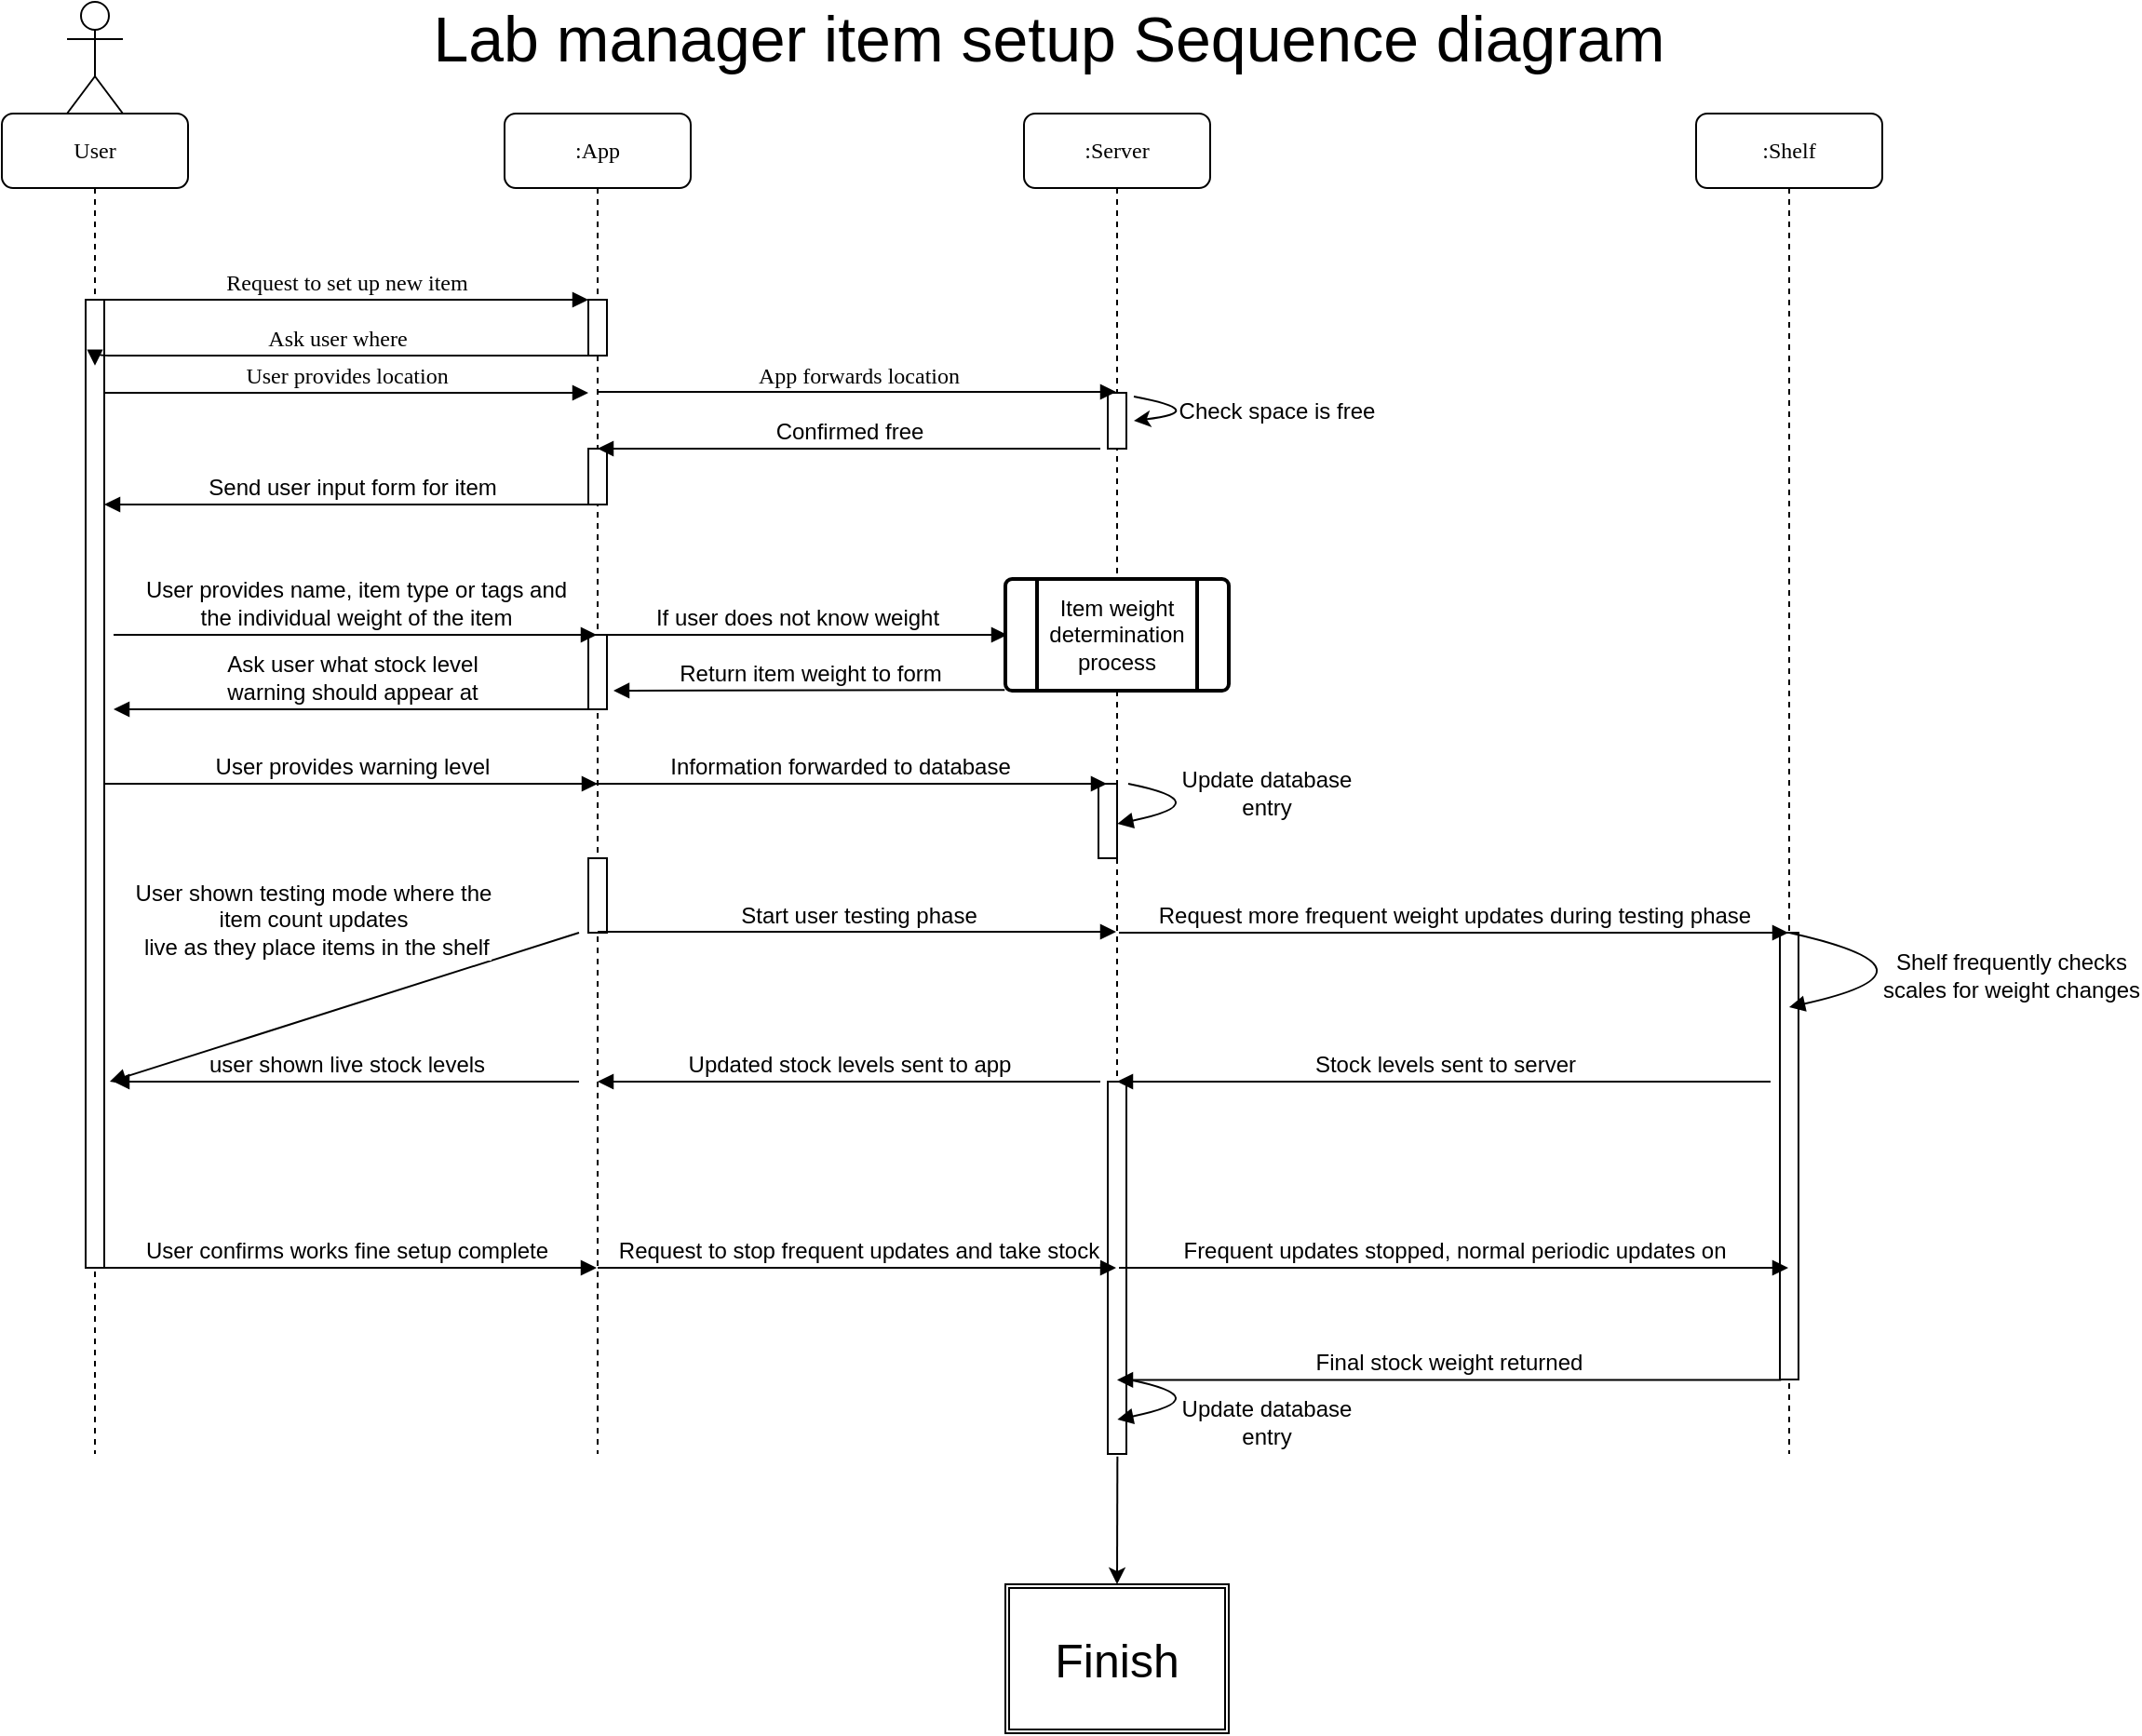 <mxfile version="12.1.5" type="google" pages="1"><diagram name="Page-1" id="13e1069c-82ec-6db2-03f1-153e76fe0fe0"><mxGraphModel dx="1648" dy="786" grid="1" gridSize="10" guides="1" tooltips="1" connect="1" arrows="1" fold="1" page="1" pageScale="1" pageWidth="1300" pageHeight="1100" background="#ffffff" math="0" shadow="0"><root><mxCell id="0"/><mxCell id="1" parent="0"/><mxCell id="7baba1c4bc27f4b0-2" value=":App" style="shape=umlLifeline;perimeter=lifelinePerimeter;whiteSpace=wrap;html=1;container=1;collapsible=0;recursiveResize=0;outlineConnect=0;rounded=1;shadow=0;comic=0;labelBackgroundColor=none;strokeColor=#000000;strokeWidth=1;fillColor=#FFFFFF;fontFamily=Verdana;fontSize=12;fontColor=#000000;align=center;" parent="1" vertex="1"><mxGeometry x="370" y="80" width="100" height="720" as="geometry"/></mxCell><mxCell id="7baba1c4bc27f4b0-10" value="" style="html=1;points=[];perimeter=orthogonalPerimeter;rounded=0;shadow=0;comic=0;labelBackgroundColor=none;strokeColor=#000000;strokeWidth=1;fillColor=#FFFFFF;fontFamily=Verdana;fontSize=12;fontColor=#000000;align=center;" parent="7baba1c4bc27f4b0-2" vertex="1"><mxGeometry x="45" y="100" width="10" height="30" as="geometry"/></mxCell><mxCell id="K7fZN1SU2taXqSM1d7Mf-27" value="" style="html=1;points=[];perimeter=orthogonalPerimeter;fontSize=12;" parent="7baba1c4bc27f4b0-2" vertex="1"><mxGeometry x="45" y="180" width="10" height="30" as="geometry"/></mxCell><mxCell id="K7fZN1SU2taXqSM1d7Mf-58" value="" style="html=1;points=[];perimeter=orthogonalPerimeter;fontSize=12;" parent="7baba1c4bc27f4b0-2" vertex="1"><mxGeometry x="45" y="280" width="10" height="40" as="geometry"/></mxCell><mxCell id="K7fZN1SU2taXqSM1d7Mf-50" value="" style="html=1;points=[];perimeter=orthogonalPerimeter;fontSize=12;" parent="7baba1c4bc27f4b0-2" vertex="1"><mxGeometry x="45" y="400" width="10" height="40" as="geometry"/></mxCell><mxCell id="7baba1c4bc27f4b0-3" value=":Server" style="shape=umlLifeline;perimeter=lifelinePerimeter;whiteSpace=wrap;html=1;container=1;collapsible=0;recursiveResize=0;outlineConnect=0;rounded=1;shadow=0;comic=0;labelBackgroundColor=none;strokeColor=#000000;strokeWidth=1;fillColor=#FFFFFF;fontFamily=Verdana;fontSize=12;fontColor=#000000;align=center;" parent="1" vertex="1"><mxGeometry x="649" y="80" width="100" height="720" as="geometry"/></mxCell><mxCell id="7baba1c4bc27f4b0-13" value="" style="html=1;points=[];perimeter=orthogonalPerimeter;rounded=0;shadow=0;comic=0;labelBackgroundColor=none;strokeColor=#000000;strokeWidth=1;fillColor=#FFFFFF;fontFamily=Verdana;fontSize=12;fontColor=#000000;align=center;" parent="7baba1c4bc27f4b0-3" vertex="1"><mxGeometry x="45" y="150" width="10" height="30" as="geometry"/></mxCell><mxCell id="K7fZN1SU2taXqSM1d7Mf-5" value="" style="endArrow=classic;html=1;exitX=1.4;exitY=0.067;exitDx=0;exitDy=0;exitPerimeter=0;curved=1;" parent="7baba1c4bc27f4b0-3" source="7baba1c4bc27f4b0-13" edge="1"><mxGeometry width="50" height="50" relative="1" as="geometry"><mxPoint x="101" y="180" as="sourcePoint"/><mxPoint x="59" y="165" as="targetPoint"/><Array as="points"><mxPoint x="101" y="160"/></Array></mxGeometry></mxCell><mxCell id="K7fZN1SU2taXqSM1d7Mf-73" value="" style="html=1;points=[];perimeter=orthogonalPerimeter;fontSize=12;" parent="7baba1c4bc27f4b0-3" vertex="1"><mxGeometry x="45" y="520" width="10" height="200" as="geometry"/></mxCell><mxCell id="7baba1c4bc27f4b0-4" value=":Shelf" style="shape=umlLifeline;perimeter=lifelinePerimeter;whiteSpace=wrap;html=1;container=1;collapsible=0;recursiveResize=0;outlineConnect=0;rounded=1;shadow=0;comic=0;labelBackgroundColor=none;strokeColor=#000000;strokeWidth=1;fillColor=#FFFFFF;fontFamily=Verdana;fontSize=12;fontColor=#000000;align=center;" parent="1" vertex="1"><mxGeometry x="1010" y="80" width="100" height="720" as="geometry"/></mxCell><mxCell id="K7fZN1SU2taXqSM1d7Mf-62" value="" style="html=1;points=[];perimeter=orthogonalPerimeter;" parent="7baba1c4bc27f4b0-4" vertex="1"><mxGeometry x="45" y="440" width="10" height="240" as="geometry"/></mxCell><mxCell id="7baba1c4bc27f4b0-8" value="User" style="shape=umlLifeline;perimeter=lifelinePerimeter;whiteSpace=wrap;html=1;container=1;collapsible=0;recursiveResize=0;outlineConnect=0;rounded=1;shadow=0;comic=0;labelBackgroundColor=none;strokeColor=#000000;strokeWidth=1;fillColor=#FFFFFF;fontFamily=Verdana;fontSize=12;fontColor=#000000;align=center;" parent="1" vertex="1"><mxGeometry x="100" y="80" width="100" height="720" as="geometry"/></mxCell><mxCell id="7baba1c4bc27f4b0-9" value="" style="html=1;points=[];perimeter=orthogonalPerimeter;rounded=0;shadow=0;comic=0;labelBackgroundColor=none;strokeColor=#000000;strokeWidth=1;fillColor=#FFFFFF;fontFamily=Verdana;fontSize=12;fontColor=#000000;align=center;" parent="7baba1c4bc27f4b0-8" vertex="1"><mxGeometry x="45" y="100" width="10" height="520" as="geometry"/></mxCell><mxCell id="7baba1c4bc27f4b0-11" value="Request to set up new item" style="html=1;verticalAlign=bottom;endArrow=block;entryX=0;entryY=0;labelBackgroundColor=none;fontFamily=Verdana;fontSize=12;edgeStyle=elbowEdgeStyle;elbow=vertical;" parent="1" source="7baba1c4bc27f4b0-9" target="7baba1c4bc27f4b0-10" edge="1"><mxGeometry relative="1" as="geometry"><mxPoint x="220" y="190" as="sourcePoint"/></mxGeometry></mxCell><mxCell id="7baba1c4bc27f4b0-14" value="Ask user where" style="html=1;verticalAlign=bottom;endArrow=block;labelBackgroundColor=none;fontFamily=Verdana;fontSize=12;edgeStyle=elbowEdgeStyle;elbow=vertical;entryX=0.5;entryY=0.068;entryDx=0;entryDy=0;entryPerimeter=0;" parent="1" source="7baba1c4bc27f4b0-10" target="7baba1c4bc27f4b0-9" edge="1"><mxGeometry relative="1" as="geometry"><mxPoint x="370" y="200" as="sourcePoint"/><mxPoint x="160" y="210" as="targetPoint"/><Array as="points"><mxPoint x="170" y="210"/><mxPoint x="370" y="204"/><mxPoint x="320" y="210"/></Array></mxGeometry></mxCell><mxCell id="K7fZN1SU2taXqSM1d7Mf-1" value="" style="shape=umlActor;verticalLabelPosition=bottom;labelBackgroundColor=#ffffff;verticalAlign=top;html=1;" parent="1" vertex="1"><mxGeometry x="135" y="20" width="30" height="60" as="geometry"/></mxCell><mxCell id="K7fZN1SU2taXqSM1d7Mf-7" value="Lab manager item setup Sequence diagram" style="text;html=1;strokeColor=none;fillColor=none;align=center;verticalAlign=middle;whiteSpace=wrap;rounded=0;fontSize=34;" parent="1" vertex="1"><mxGeometry x="205" y="30" width="915" height="20" as="geometry"/></mxCell><mxCell id="K7fZN1SU2taXqSM1d7Mf-19" value="User provides location" style="html=1;verticalAlign=bottom;endArrow=block;entryX=0;entryY=0;labelBackgroundColor=none;fontFamily=Verdana;fontSize=12;edgeStyle=elbowEdgeStyle;elbow=vertical;" parent="1" edge="1"><mxGeometry relative="1" as="geometry"><mxPoint x="155" y="230" as="sourcePoint"/><mxPoint x="415" y="230" as="targetPoint"/></mxGeometry></mxCell><mxCell id="K7fZN1SU2taXqSM1d7Mf-24" value="App forwards location" style="html=1;verticalAlign=bottom;endArrow=block;labelBackgroundColor=none;fontFamily=Verdana;fontSize=12;edgeStyle=elbowEdgeStyle;elbow=vertical;exitX=1.5;exitY=0.983;exitDx=0;exitDy=0;exitPerimeter=0;" parent="1" target="7baba1c4bc27f4b0-3" edge="1"><mxGeometry relative="1" as="geometry"><mxPoint x="420" y="229.5" as="sourcePoint"/><mxPoint x="689" y="230" as="targetPoint"/></mxGeometry></mxCell><mxCell id="K7fZN1SU2taXqSM1d7Mf-25" value="Check space is free" style="text;html=1;strokeColor=none;fillColor=none;align=center;verticalAlign=middle;whiteSpace=wrap;rounded=0;fontSize=12;" parent="1" vertex="1"><mxGeometry x="720" y="230" width="130" height="20" as="geometry"/></mxCell><mxCell id="K7fZN1SU2taXqSM1d7Mf-26" value="Confirmed free" style="html=1;verticalAlign=bottom;endArrow=block;fontSize=12;" parent="1" target="7baba1c4bc27f4b0-2" edge="1"><mxGeometry width="80" relative="1" as="geometry"><mxPoint x="690" y="260" as="sourcePoint"/><mxPoint x="430" y="262" as="targetPoint"/></mxGeometry></mxCell><mxCell id="K7fZN1SU2taXqSM1d7Mf-28" value="Send user input form for item" style="html=1;verticalAlign=bottom;endArrow=block;fontSize=12;exitX=0.5;exitY=1;exitDx=0;exitDy=0;exitPerimeter=0;" parent="1" source="K7fZN1SU2taXqSM1d7Mf-27" target="7baba1c4bc27f4b0-9" edge="1"><mxGeometry width="80" relative="1" as="geometry"><mxPoint x="270" y="290" as="sourcePoint"/><mxPoint x="350" y="290" as="targetPoint"/></mxGeometry></mxCell><mxCell id="K7fZN1SU2taXqSM1d7Mf-29" value="User provides name, item type or tags and &lt;br&gt;the individual weight of the item" style="html=1;verticalAlign=bottom;endArrow=block;fontSize=12;" parent="1" target="7baba1c4bc27f4b0-2" edge="1"><mxGeometry width="80" relative="1" as="geometry"><mxPoint x="160" y="360" as="sourcePoint"/><mxPoint x="240" y="360" as="targetPoint"/></mxGeometry></mxCell><mxCell id="K7fZN1SU2taXqSM1d7Mf-35" value="Ask user what stock level &lt;br&gt;warning should appear at" style="html=1;verticalAlign=bottom;endArrow=block;fontSize=12;" parent="1" edge="1"><mxGeometry width="80" relative="1" as="geometry"><mxPoint x="415" y="400" as="sourcePoint"/><mxPoint x="160" y="400" as="targetPoint"/></mxGeometry></mxCell><mxCell id="K7fZN1SU2taXqSM1d7Mf-51" value="" style="html=1;points=[];perimeter=orthogonalPerimeter;fontSize=12;" parent="1" vertex="1"><mxGeometry x="689" y="440" width="10" height="40" as="geometry"/></mxCell><mxCell id="K7fZN1SU2taXqSM1d7Mf-52" value="User provides warning level" style="html=1;verticalAlign=bottom;endArrow=block;fontSize=12;" parent="1" edge="1"><mxGeometry width="80" relative="1" as="geometry"><mxPoint x="155" y="440" as="sourcePoint"/><mxPoint x="420" y="440" as="targetPoint"/></mxGeometry></mxCell><mxCell id="K7fZN1SU2taXqSM1d7Mf-53" value="Information forwarded to database" style="html=1;verticalAlign=bottom;endArrow=block;fontSize=12;" parent="1" edge="1"><mxGeometry x="-0.03" width="80" relative="1" as="geometry"><mxPoint x="415" y="440" as="sourcePoint"/><mxPoint x="693.5" y="440" as="targetPoint"/><mxPoint as="offset"/></mxGeometry></mxCell><mxCell id="K7fZN1SU2taXqSM1d7Mf-54" value="Update database &lt;br&gt;entry" style="html=1;verticalAlign=bottom;endArrow=block;fontSize=12;curved=1;entryX=1.018;entryY=0.537;entryDx=0;entryDy=0;entryPerimeter=0;" parent="1" target="K7fZN1SU2taXqSM1d7Mf-51" edge="1"><mxGeometry x="-0.019" y="32" width="80" relative="1" as="geometry"><mxPoint x="705" y="440" as="sourcePoint"/><mxPoint x="820" y="449" as="targetPoint"/><Array as="points"><mxPoint x="755" y="450"/></Array><mxPoint x="20" y="-20" as="offset"/></mxGeometry></mxCell><mxCell id="K7fZN1SU2taXqSM1d7Mf-55" value="Return item weight to form" style="html=1;verticalAlign=bottom;endArrow=block;fontSize=12;exitX=-0.003;exitY=0.993;exitDx=0;exitDy=0;exitPerimeter=0;" parent="1" source="6rw3BoyUfkYfyJIAfaXA-1" edge="1"><mxGeometry width="80" relative="1" as="geometry"><mxPoint x="699" y="390" as="sourcePoint"/><mxPoint x="428.5" y="390" as="targetPoint"/></mxGeometry></mxCell><mxCell id="K7fZN1SU2taXqSM1d7Mf-59" value="Start user testing phase" style="html=1;verticalAlign=bottom;endArrow=block;fontSize=12;" parent="1" target="7baba1c4bc27f4b0-3" edge="1"><mxGeometry width="80" relative="1" as="geometry"><mxPoint x="420" y="519.5" as="sourcePoint"/><mxPoint x="500" y="519.5" as="targetPoint"/></mxGeometry></mxCell><mxCell id="K7fZN1SU2taXqSM1d7Mf-60" value="Request more frequent weight updates during testing phase" style="html=1;verticalAlign=bottom;endArrow=block;fontSize=12;" parent="1" target="7baba1c4bc27f4b0-4" edge="1"><mxGeometry width="80" relative="1" as="geometry"><mxPoint x="700" y="520" as="sourcePoint"/><mxPoint x="780" y="520" as="targetPoint"/></mxGeometry></mxCell><mxCell id="K7fZN1SU2taXqSM1d7Mf-63" value="Stock levels sent to server" style="html=1;verticalAlign=bottom;endArrow=block;fontSize=12;" parent="1" target="7baba1c4bc27f4b0-3" edge="1"><mxGeometry width="80" relative="1" as="geometry"><mxPoint x="1050" y="600" as="sourcePoint"/><mxPoint x="1060" y="600" as="targetPoint"/></mxGeometry></mxCell><mxCell id="K7fZN1SU2taXqSM1d7Mf-64" value="Shelf frequently checks &lt;br&gt;scales for weight changes" style="html=1;verticalAlign=bottom;endArrow=block;fontSize=12;curved=1;" parent="1" edge="1"><mxGeometry y="-36" width="80" relative="1" as="geometry"><mxPoint x="1060" y="520" as="sourcePoint"/><mxPoint x="1060" y="560" as="targetPoint"/><Array as="points"><mxPoint x="1150" y="540"/></Array><mxPoint x="37" y="55" as="offset"/></mxGeometry></mxCell><mxCell id="K7fZN1SU2taXqSM1d7Mf-65" value="User shown testing mode where the &lt;br&gt;item count updates&lt;br&gt;&amp;nbsp;live as they place items in the shelf" style="html=1;verticalAlign=bottom;endArrow=block;fontSize=12;" parent="1" edge="1"><mxGeometry x="0.069" y="-27" width="80" relative="1" as="geometry"><mxPoint x="410" y="520" as="sourcePoint"/><mxPoint x="158" y="600" as="targetPoint"/><mxPoint as="offset"/></mxGeometry></mxCell><mxCell id="K7fZN1SU2taXqSM1d7Mf-66" value="Updated stock levels sent to app" style="html=1;verticalAlign=bottom;endArrow=block;fontSize=12;" parent="1" target="7baba1c4bc27f4b0-2" edge="1"><mxGeometry width="80" relative="1" as="geometry"><mxPoint x="690" y="600" as="sourcePoint"/><mxPoint x="580" y="600" as="targetPoint"/></mxGeometry></mxCell><mxCell id="K7fZN1SU2taXqSM1d7Mf-67" value="user shown live stock levels" style="html=1;verticalAlign=bottom;endArrow=block;fontSize=12;" parent="1" edge="1"><mxGeometry width="80" relative="1" as="geometry"><mxPoint x="410" y="600" as="sourcePoint"/><mxPoint x="160" y="600" as="targetPoint"/></mxGeometry></mxCell><mxCell id="K7fZN1SU2taXqSM1d7Mf-68" value="User confirms works fine setup complete" style="html=1;verticalAlign=bottom;endArrow=block;fontSize=12;" parent="1" target="7baba1c4bc27f4b0-2" edge="1"><mxGeometry width="80" relative="1" as="geometry"><mxPoint x="150" y="700" as="sourcePoint"/><mxPoint x="230" y="700" as="targetPoint"/></mxGeometry></mxCell><mxCell id="K7fZN1SU2taXqSM1d7Mf-69" value="Request to stop frequent updates and take stock" style="html=1;verticalAlign=bottom;endArrow=block;fontSize=12;" parent="1" target="7baba1c4bc27f4b0-3" edge="1"><mxGeometry width="80" relative="1" as="geometry"><mxPoint x="420" y="700" as="sourcePoint"/><mxPoint x="500" y="700" as="targetPoint"/></mxGeometry></mxCell><mxCell id="K7fZN1SU2taXqSM1d7Mf-70" value="Frequent updates stopped, normal periodic updates on" style="html=1;verticalAlign=bottom;endArrow=block;fontSize=12;" parent="1" target="7baba1c4bc27f4b0-4" edge="1"><mxGeometry width="80" relative="1" as="geometry"><mxPoint x="700" y="700" as="sourcePoint"/><mxPoint x="780" y="700" as="targetPoint"/></mxGeometry></mxCell><mxCell id="K7fZN1SU2taXqSM1d7Mf-71" value="Final stock weight returned" style="html=1;verticalAlign=bottom;endArrow=block;fontSize=12;exitX=0.065;exitY=1.001;exitDx=0;exitDy=0;exitPerimeter=0;" parent="1" source="K7fZN1SU2taXqSM1d7Mf-62" target="7baba1c4bc27f4b0-3" edge="1"><mxGeometry width="80" relative="1" as="geometry"><mxPoint x="900" y="760" as="sourcePoint"/><mxPoint x="980" y="760" as="targetPoint"/></mxGeometry></mxCell><mxCell id="K7fZN1SU2taXqSM1d7Mf-72" value="Update database &lt;br&gt;entry" style="html=1;verticalAlign=bottom;endArrow=block;fontSize=12;curved=1;entryX=1.018;entryY=0.537;entryDx=0;entryDy=0;entryPerimeter=0;" parent="1" edge="1"><mxGeometry x="-0.056" y="-39" width="80" relative="1" as="geometry"><mxPoint x="705" y="760" as="sourcePoint"/><mxPoint x="699.18" y="781.48" as="targetPoint"/><Array as="points"><mxPoint x="755" y="770"/></Array><mxPoint x="32" y="68" as="offset"/></mxGeometry></mxCell><mxCell id="K7fZN1SU2taXqSM1d7Mf-75" value="&lt;font style=&quot;font-size: 25px&quot;&gt;Finish&lt;/font&gt;" style="shape=ext;double=1;rounded=0;whiteSpace=wrap;html=1;fontSize=12;" parent="1" vertex="1"><mxGeometry x="639" y="870" width="120" height="80" as="geometry"/></mxCell><mxCell id="K7fZN1SU2taXqSM1d7Mf-77" value="" style="endArrow=classic;html=1;fontSize=12;entryX=0.5;entryY=0;entryDx=0;entryDy=0;exitX=0.518;exitY=1.007;exitDx=0;exitDy=0;exitPerimeter=0;" parent="1" source="K7fZN1SU2taXqSM1d7Mf-73" target="K7fZN1SU2taXqSM1d7Mf-75" edge="1"><mxGeometry width="50" height="50" relative="1" as="geometry"><mxPoint x="100" y="1020" as="sourcePoint"/><mxPoint x="150" y="970" as="targetPoint"/></mxGeometry></mxCell><mxCell id="6rw3BoyUfkYfyJIAfaXA-1" value="" style="verticalLabelPosition=bottom;verticalAlign=top;html=1;strokeWidth=2;shape=process;whiteSpace=wrap;rounded=1;size=0.14;arcSize=6;" parent="1" vertex="1"><mxGeometry x="639" y="330" width="120" height="60" as="geometry"/></mxCell><mxCell id="6rw3BoyUfkYfyJIAfaXA-2" value="Item weight determination process" style="text;html=1;strokeColor=none;fillColor=none;align=center;verticalAlign=middle;whiteSpace=wrap;rounded=0;" parent="1" vertex="1"><mxGeometry x="669" y="330" width="60" height="60" as="geometry"/></mxCell><mxCell id="6rw3BoyUfkYfyJIAfaXA-3" value="If user does not know weight" style="html=1;verticalAlign=bottom;endArrow=block;fontSize=12;" parent="1" edge="1"><mxGeometry x="-0.03" width="80" relative="1" as="geometry"><mxPoint x="420.5" y="360" as="sourcePoint"/><mxPoint x="640" y="360" as="targetPoint"/><mxPoint as="offset"/></mxGeometry></mxCell></root></mxGraphModel></diagram></mxfile>